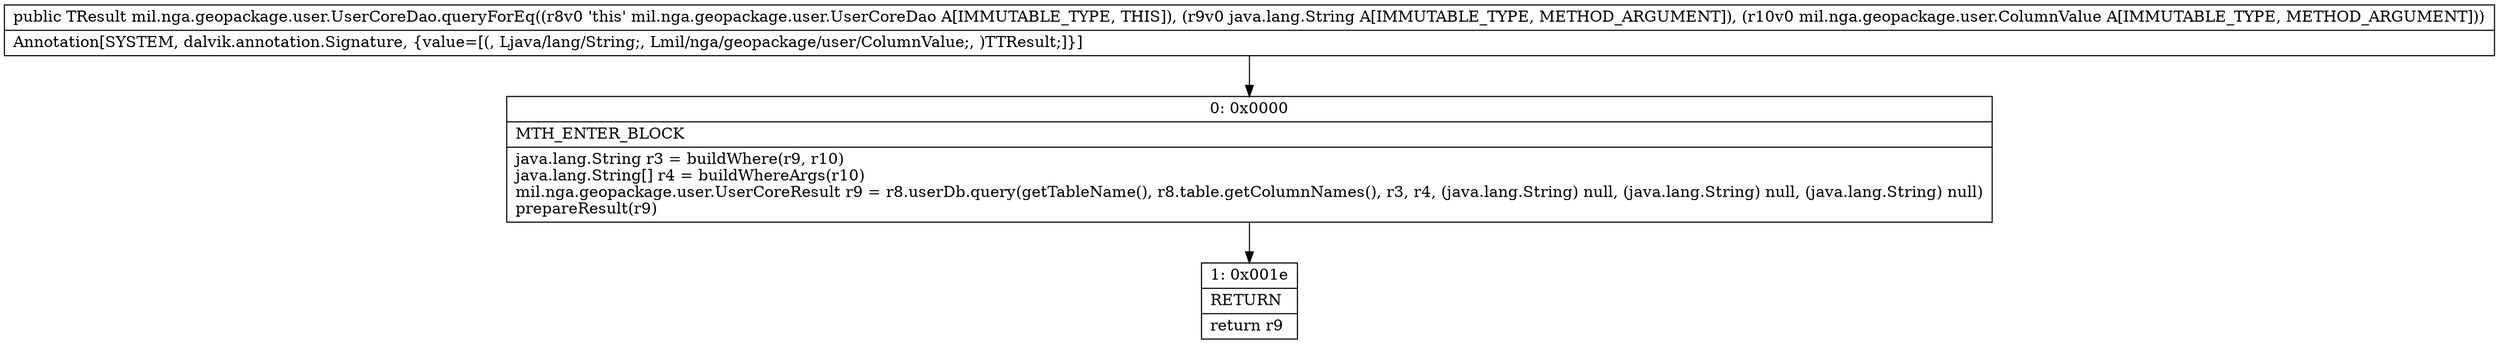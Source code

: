 digraph "CFG formil.nga.geopackage.user.UserCoreDao.queryForEq(Ljava\/lang\/String;Lmil\/nga\/geopackage\/user\/ColumnValue;)Lmil\/nga\/geopackage\/user\/UserCoreResult;" {
Node_0 [shape=record,label="{0\:\ 0x0000|MTH_ENTER_BLOCK\l|java.lang.String r3 = buildWhere(r9, r10)\ljava.lang.String[] r4 = buildWhereArgs(r10)\lmil.nga.geopackage.user.UserCoreResult r9 = r8.userDb.query(getTableName(), r8.table.getColumnNames(), r3, r4, (java.lang.String) null, (java.lang.String) null, (java.lang.String) null)\lprepareResult(r9)\l}"];
Node_1 [shape=record,label="{1\:\ 0x001e|RETURN\l|return r9\l}"];
MethodNode[shape=record,label="{public TResult mil.nga.geopackage.user.UserCoreDao.queryForEq((r8v0 'this' mil.nga.geopackage.user.UserCoreDao A[IMMUTABLE_TYPE, THIS]), (r9v0 java.lang.String A[IMMUTABLE_TYPE, METHOD_ARGUMENT]), (r10v0 mil.nga.geopackage.user.ColumnValue A[IMMUTABLE_TYPE, METHOD_ARGUMENT]))  | Annotation[SYSTEM, dalvik.annotation.Signature, \{value=[(, Ljava\/lang\/String;, Lmil\/nga\/geopackage\/user\/ColumnValue;, )TTResult;]\}]\l}"];
MethodNode -> Node_0;
Node_0 -> Node_1;
}

